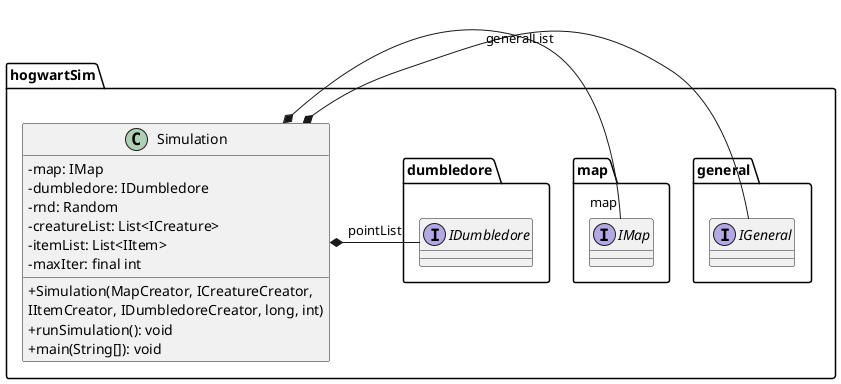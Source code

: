 @startuml
'https://plantuml.com/class-diagram

skinparam classAttributeIconSize 0
skinparam maxMessageSize 125

package hogwartSim{
    class Simulation{
        - map: IMap
        - dumbledore: IDumbledore
        - rnd: Random
        - creatureList: List<ICreature>
        - itemList: List<IItem>
        - maxIter: final int

        +Simulation(MapCreator, ICreatureCreator,
        IItemCreator, IDumbledoreCreator, long, int)
        +runSimulation(): void
        +main(String[]): void
    }
}

package hogwartSim.general{
    interface IGeneral
}
Simulation *- IGeneral: generalList

package hogwartSim.map{
    interface IMap
}
Simulation *- "map" IMap

package hogwartSim.dumbledore{
    interface IDumbledore
}
Simulation *- IDumbledore: pointList


@enduml